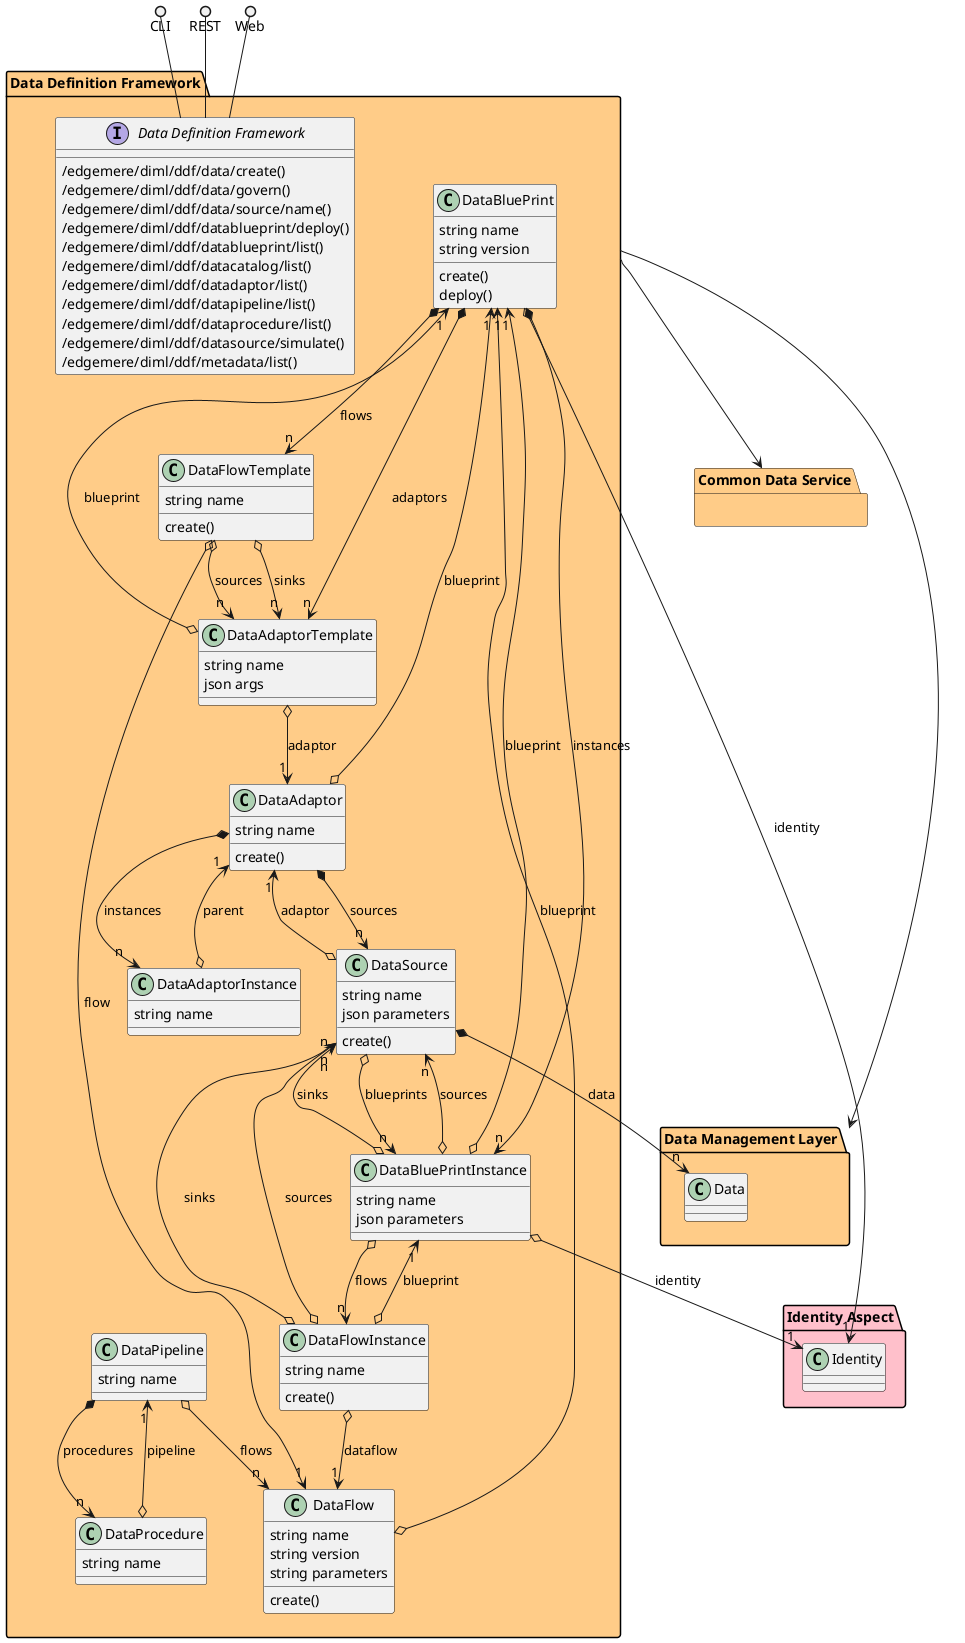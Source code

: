 @startuml


package "Data Management Layer" #ffcc88 {
    
        class Data {
        }
    }

package "Common Data Service" #ffcc88 {
    }

package "Data Definition Framework" #ffcc88 {
    
        class DataBluePrint {
        }
    
        class DataSource {
        }
    
        class DataAdaptorInstance {
        }
    
        class DataAdaptor {
        }
    
        class DataAdaptorTemplate {
        }
    
        class DataFlowTemplate {
        }
    
        class DataBluePrintInstance {
        }
    
        class DataFlowInstance {
        }
    
        class DataFlow {
        }
    
        class DataProcedure {
        }
    
        class DataPipeline {
        }
    }

package "Identity Aspect" #pink {
    
        class Identity {
        }
    }


package "Data Definition Framework" #ffcc88 {

    interface "Data Definition Framework" as i {
            /edgemere/diml/ddf/data/create()
            /edgemere/diml/ddf/data/govern()
            /edgemere/diml/ddf/data/source/name()
            /edgemere/diml/ddf/datablueprint/deploy()
            /edgemere/diml/ddf/datablueprint/list()
            /edgemere/diml/ddf/datacatalog/list()
            /edgemere/diml/ddf/datadaptor/list()
            /edgemere/diml/ddf/datapipeline/list()
            /edgemere/diml/ddf/dataprocedure/list()
            /edgemere/diml/ddf/datasource/simulate()
            /edgemere/diml/ddf/metadata/list()
    
    }
}

CLI ()-- i
REST ()-- i
Web ()-- i

package "Data Definition Framework" #ffcc88 {
        class "DataAdaptor" {
                 string name
                             create()
            }
                DataAdaptor o--> "1" DataBluePrint : blueprint
                        DataAdaptor *--> "n" DataSource : sources
                        DataAdaptor *--> "n" DataAdaptorInstance : instances
            
    
    class "DataAdaptorInstance" {
                 string name
                    }
                DataAdaptorInstance o--> "1" DataAdaptor : parent
            
    
    class "DataAdaptorTemplate" {
                 string name
                 json args
                    }
                DataAdaptorTemplate o--> "1" DataAdaptor : adaptor
                        DataAdaptorTemplate o--> "1" DataBluePrint : blueprint
            
    
    class "DataBluePrint" {
                 string name
                 string version
                             create()
                     deploy()
            }
                DataBluePrint *--> "n" DataAdaptorTemplate : adaptors
                        DataBluePrint o--> "1" Identity : identity
                        DataBluePrint *--> "n" DataFlowTemplate : flows
                        DataBluePrint *--> "n" DataBluePrintInstance : instances
            
    
    class "DataBluePrintInstance" {
                 string name
                 json parameters
                    }
                DataBluePrintInstance o--> "n" DataSource : sources
                        DataBluePrintInstance o--> "n" DataSource : sinks
                        DataBluePrintInstance o--> "n" DataFlowInstance : flows
                        DataBluePrintInstance o--> "1" Identity : identity
                        DataBluePrintInstance o--> "1" DataBluePrint : blueprint
            
    
    class "DataFlow" {
                 string name
                 string version
                 string parameters
                             create()
            }
                DataFlow o--> "1" DataBluePrint : blueprint
            
    
    class "DataFlowInstance" {
                 string name
                             create()
            }
                DataFlowInstance o--> "1" DataBluePrintInstance : blueprint
                        DataFlowInstance o--> "1" DataFlow : dataflow
                        DataFlowInstance o--> "n" DataSource : sinks
                        DataFlowInstance o--> "n" DataSource : sources
            
    
    class "DataFlowTemplate" {
                 string name
                             create()
            }
                DataFlowTemplate o--> "1" DataFlow : flow
                        DataFlowTemplate o--> "n" DataAdaptorTemplate : sources
                        DataFlowTemplate o--> "n" DataAdaptorTemplate : sinks
            
    
    class "DataPipeline" {
                 string name
                    }
                DataPipeline *--> "n" DataProcedure : procedures
                        DataPipeline o--> "n" DataFlow : flows
            
    
    class "DataProcedure" {
                 string name
                    }
                DataProcedure o--> "1" DataPipeline : pipeline
            
    
    class "DataSource" {
                 string name
                 json parameters
                             create()
            }
                DataSource o--> "n" DataBluePrintInstance : blueprints
                        DataSource o--> "1" DataAdaptor : adaptor
                        DataSource *--> "n" Data : data
            
    

}


    "Data Definition Framework" --> "Data Management Layer"

    "Data Definition Framework" --> "Common Data Service"


@enduml
